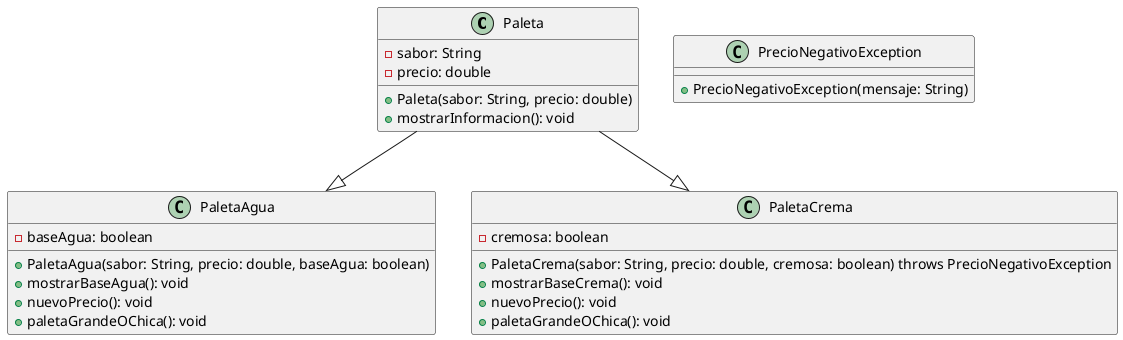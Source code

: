 @startuml oaleta

class Paleta {
    - sabor: String
    - precio: double
    + Paleta(sabor: String, precio: double)
    + mostrarInformacion(): void
}

class PaletaAgua {
    - baseAgua: boolean
    + PaletaAgua(sabor: String, precio: double, baseAgua: boolean)
    + mostrarBaseAgua(): void
    + nuevoPrecio(): void
    + paletaGrandeOChica(): void
}

class PaletaCrema {
    - cremosa: boolean
    + PaletaCrema(sabor: String, precio: double, cremosa: boolean) throws PrecioNegativoException
    + mostrarBaseCrema(): void
    + nuevoPrecio(): void
    + paletaGrandeOChica(): void
}

class PrecioNegativoException {
    + PrecioNegativoException(mensaje: String)
}

Paleta --|> PaletaAgua
Paleta --|> PaletaCrema

@enduml
